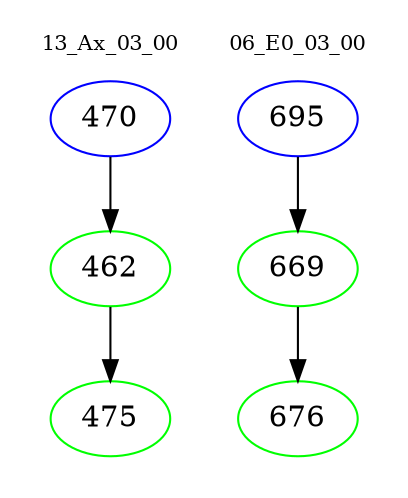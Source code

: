 digraph{
subgraph cluster_0 {
color = white
label = "13_Ax_03_00";
fontsize=10;
T0_470 [label="470", color="blue"]
T0_470 -> T0_462 [color="black"]
T0_462 [label="462", color="green"]
T0_462 -> T0_475 [color="black"]
T0_475 [label="475", color="green"]
}
subgraph cluster_1 {
color = white
label = "06_E0_03_00";
fontsize=10;
T1_695 [label="695", color="blue"]
T1_695 -> T1_669 [color="black"]
T1_669 [label="669", color="green"]
T1_669 -> T1_676 [color="black"]
T1_676 [label="676", color="green"]
}
}
